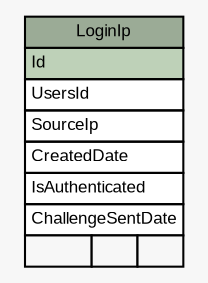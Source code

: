 // dot 2.40.1 on Mac OS X 10.12.6
// SchemaSpy rev 590
digraph "LoginIp" {
  graph [
    rankdir="RL"
    bgcolor="#f7f7f7"
    nodesep="0.18"
    ranksep="0.46"
    fontname="Arial"
    fontsize="8"
  ];
  node [
    fontname="Arial"
    fontsize="8"
    shape="plaintext"
  ];
  edge [
    arrowsize="0.8"
  ];
  "LoginIp" [
    label=<
    <TABLE BORDER="0" CELLBORDER="1" CELLSPACING="0" BGCOLOR="#ffffff">
      <TR><TD COLSPAN="3" BGCOLOR="#9bab96" ALIGN="CENTER">LoginIp</TD></TR>
      <TR><TD PORT="Id" COLSPAN="3" BGCOLOR="#bed1b8" ALIGN="LEFT">Id</TD></TR>
      <TR><TD PORT="UsersId" COLSPAN="3" ALIGN="LEFT">UsersId</TD></TR>
      <TR><TD PORT="SourceIp" COLSPAN="3" ALIGN="LEFT">SourceIp</TD></TR>
      <TR><TD PORT="CreatedDate" COLSPAN="3" ALIGN="LEFT">CreatedDate</TD></TR>
      <TR><TD PORT="IsAuthenticated" COLSPAN="3" ALIGN="LEFT">IsAuthenticated</TD></TR>
      <TR><TD PORT="ChallengeSentDate" COLSPAN="3" ALIGN="LEFT">ChallengeSentDate</TD></TR>
      <TR><TD ALIGN="LEFT" BGCOLOR="#f7f7f7">  </TD><TD ALIGN="RIGHT" BGCOLOR="#f7f7f7">  </TD><TD ALIGN="RIGHT" BGCOLOR="#f7f7f7">  </TD></TR>
    </TABLE>>
    URL="tables/LoginIp.html"
    tooltip="LoginIp"
  ];
}

